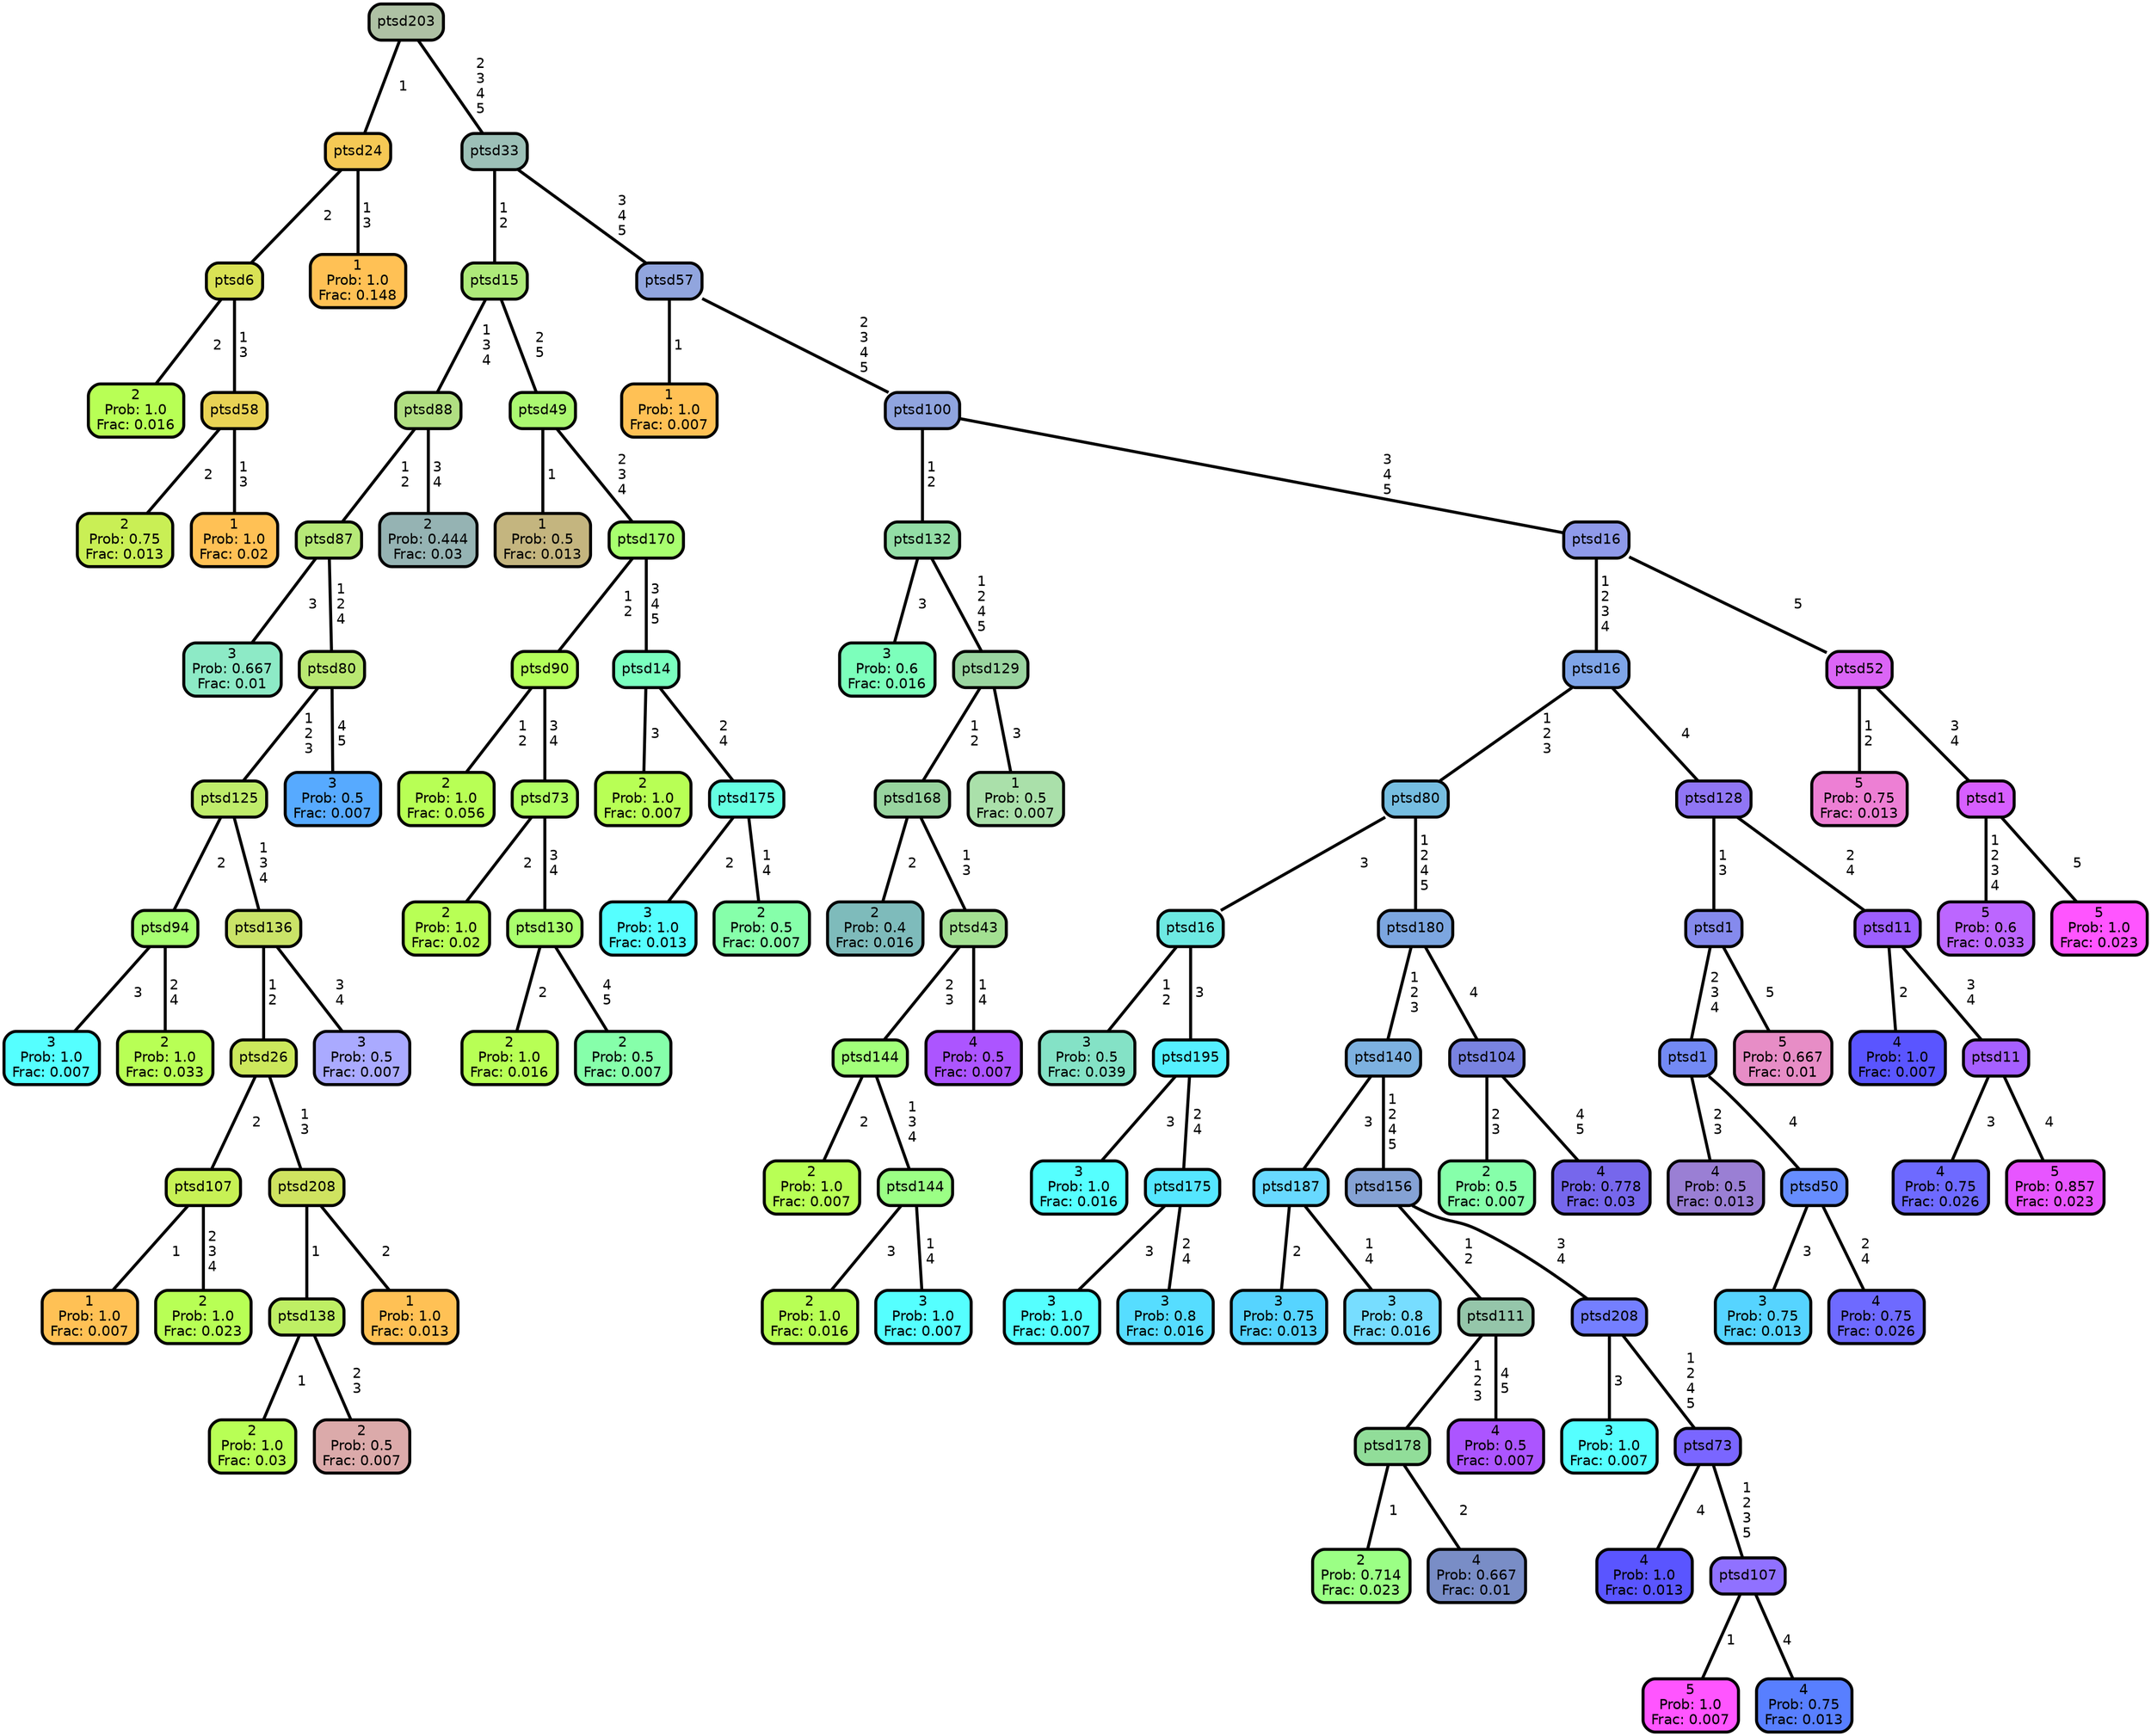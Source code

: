 graph Tree {
node [shape=box, style="filled, rounded",color="black",penwidth="3",fontcolor="black",                 fontname=helvetica] ;
graph [ranksep="0 equally", splines=straight,                 bgcolor=transparent, dpi=200] ;
edge [fontname=helvetica, color=black] ;
0 [label="2
Prob: 1.0
Frac: 0.016", fillcolor="#b8ff55"] ;
1 [label="ptsd6", fillcolor="#d9e255"] ;
2 [label="2
Prob: 0.75
Frac: 0.013", fillcolor="#c9ef55"] ;
3 [label="ptsd58", fillcolor="#e9d355"] ;
4 [label="1
Prob: 1.0
Frac: 0.02", fillcolor="#ffc155"] ;
5 [label="ptsd24", fillcolor="#f5c955"] ;
6 [label="1
Prob: 1.0
Frac: 0.148", fillcolor="#ffc155"] ;
7 [label="ptsd203", fillcolor="#aec1a4"] ;
8 [label="3
Prob: 0.667
Frac: 0.01", fillcolor="#8deac6"] ;
9 [label="ptsd87", fillcolor="#b6e978"] ;
10 [label="3
Prob: 1.0
Frac: 0.007", fillcolor="#55ffff"] ;
11 [label="ptsd94", fillcolor="#a7ff71"] ;
12 [label="2
Prob: 1.0
Frac: 0.033", fillcolor="#b8ff55"] ;
13 [label="ptsd125", fillcolor="#bfec6b"] ;
14 [label="1
Prob: 1.0
Frac: 0.007", fillcolor="#ffc155"] ;
15 [label="ptsd107", fillcolor="#c7f155"] ;
16 [label="2
Prob: 1.0
Frac: 0.023", fillcolor="#b8ff55"] ;
17 [label="ptsd26", fillcolor="#cce85c"] ;
18 [label="2
Prob: 1.0
Frac: 0.03", fillcolor="#b8ff55"] ;
19 [label="ptsd138", fillcolor="#beef64"] ;
20 [label="2
Prob: 0.5
Frac: 0.007", fillcolor="#dbaaaa"] ;
21 [label="ptsd208", fillcolor="#cfe360"] ;
22 [label="1
Prob: 1.0
Frac: 0.013", fillcolor="#ffc155"] ;
23 [label="ptsd136", fillcolor="#cae368"] ;
24 [label="3
Prob: 0.5
Frac: 0.007", fillcolor="#aaaaff"] ;
25 [label="ptsd80", fillcolor="#b9e872"] ;
26 [label="3
Prob: 0.5
Frac: 0.007", fillcolor="#57aaff"] ;
27 [label="ptsd88", fillcolor="#b1df82"] ;
28 [label="2
Prob: 0.444
Frac: 0.03", fillcolor="#95b3b3"] ;
29 [label="ptsd15", fillcolor="#aeea7a"] ;
30 [label="1
Prob: 0.5
Frac: 0.013", fillcolor="#c4b57f"] ;
31 [label="ptsd49", fillcolor="#abf871"] ;
32 [label="2
Prob: 1.0
Frac: 0.056", fillcolor="#b8ff55"] ;
33 [label="ptsd90", fillcolor="#b4ff5a"] ;
34 [label="2
Prob: 1.0
Frac: 0.02", fillcolor="#b8ff55"] ;
35 [label="ptsd73", fillcolor="#b0ff62"] ;
36 [label="2
Prob: 1.0
Frac: 0.016", fillcolor="#b8ff55"] ;
37 [label="ptsd130", fillcolor="#a9ff6d"] ;
38 [label="2
Prob: 0.5
Frac: 0.007", fillcolor="#86ffaa"] ;
39 [label="ptsd170", fillcolor="#a8ff6f"] ;
40 [label="2
Prob: 1.0
Frac: 0.007", fillcolor="#b8ff55"] ;
41 [label="ptsd14", fillcolor="#7affbf"] ;
42 [label="3
Prob: 1.0
Frac: 0.013", fillcolor="#55ffff"] ;
43 [label="ptsd175", fillcolor="#65ffe2"] ;
44 [label="2
Prob: 0.5
Frac: 0.007", fillcolor="#86ffaa"] ;
45 [label="ptsd33", fillcolor="#9cc0b7"] ;
46 [label="1
Prob: 1.0
Frac: 0.007", fillcolor="#ffc155"] ;
47 [label="ptsd57", fillcolor="#91a5de"] ;
48 [label="3
Prob: 0.6
Frac: 0.016", fillcolor="#7cffbb"] ;
49 [label="ptsd132", fillcolor="#93dea6"] ;
50 [label="2
Prob: 0.4
Frac: 0.016", fillcolor="#7ebbbb"] ;
51 [label="ptsd168", fillcolor="#98d49f"] ;
52 [label="2
Prob: 1.0
Frac: 0.007", fillcolor="#b8ff55"] ;
53 [label="ptsd144", fillcolor="#a2ff7a"] ;
54 [label="2
Prob: 1.0
Frac: 0.016", fillcolor="#b8ff55"] ;
55 [label="ptsd144", fillcolor="#9bff85"] ;
56 [label="3
Prob: 1.0
Frac: 0.007", fillcolor="#55ffff"] ;
57 [label="ptsd43", fillcolor="#a3e092"] ;
58 [label="4
Prob: 0.5
Frac: 0.007", fillcolor="#ac55ff"] ;
59 [label="ptsd129", fillcolor="#9ad5a0"] ;
60 [label="1
Prob: 0.5
Frac: 0.007", fillcolor="#aae0aa"] ;
61 [label="ptsd100", fillcolor="#90a4df"] ;
62 [label="3
Prob: 0.5
Frac: 0.039", fillcolor="#84e2c6"] ;
63 [label="ptsd16", fillcolor="#6de9e2"] ;
64 [label="3
Prob: 1.0
Frac: 0.016", fillcolor="#55ffff"] ;
65 [label="ptsd195", fillcolor="#55f0ff"] ;
66 [label="3
Prob: 1.0
Frac: 0.007", fillcolor="#55ffff"] ;
67 [label="ptsd175", fillcolor="#55e6ff"] ;
68 [label="3
Prob: 0.8
Frac: 0.016", fillcolor="#56ddff"] ;
69 [label="ptsd80", fillcolor="#76bee1"] ;
70 [label="3
Prob: 0.75
Frac: 0.013", fillcolor="#56d4ff"] ;
71 [label="ptsd187", fillcolor="#68d9ff"] ;
72 [label="3
Prob: 0.8
Frac: 0.016", fillcolor="#77ddff"] ;
73 [label="ptsd140", fillcolor="#7db1e0"] ;
74 [label="2
Prob: 0.714
Frac: 0.023", fillcolor="#9bff85"] ;
75 [label="ptsd178", fillcolor="#91dd99"] ;
76 [label="4
Prob: 0.667
Frac: 0.01", fillcolor="#798dc6"] ;
77 [label="ptsd111", fillcolor="#95c6aa"] ;
78 [label="4
Prob: 0.5
Frac: 0.007", fillcolor="#ac55ff"] ;
79 [label="ptsd156", fillcolor="#85a2d4"] ;
80 [label="3
Prob: 1.0
Frac: 0.007", fillcolor="#55ffff"] ;
81 [label="ptsd208", fillcolor="#747fff"] ;
82 [label="4
Prob: 1.0
Frac: 0.013", fillcolor="#5a55ff"] ;
83 [label="ptsd73", fillcolor="#7a66ff"] ;
84 [label="5
Prob: 1.0
Frac: 0.007", fillcolor="#ff55ff"] ;
85 [label="ptsd107", fillcolor="#9071ff"] ;
86 [label="4
Prob: 0.75
Frac: 0.013", fillcolor="#587fff"] ;
87 [label="ptsd180", fillcolor="#7ca6e0"] ;
88 [label="2
Prob: 0.5
Frac: 0.007", fillcolor="#86ffaa"] ;
89 [label="ptsd104", fillcolor="#7983e0"] ;
90 [label="4
Prob: 0.778
Frac: 0.03", fillcolor="#7667ec"] ;
91 [label="ptsd16", fillcolor="#7fa5e8"] ;
92 [label="4
Prob: 0.5
Frac: 0.013", fillcolor="#9a7fd4"] ;
93 [label="ptsd1", fillcolor="#738af4"] ;
94 [label="3
Prob: 0.75
Frac: 0.013", fillcolor="#56d4ff"] ;
95 [label="ptsd50", fillcolor="#668dff"] ;
96 [label="4
Prob: 0.75
Frac: 0.026", fillcolor="#6e6aff"] ;
97 [label="ptsd1", fillcolor="#858aed"] ;
98 [label="5
Prob: 0.667
Frac: 0.01", fillcolor="#e78dc6"] ;
99 [label="ptsd128", fillcolor="#9076f5"] ;
100 [label="4
Prob: 1.0
Frac: 0.007", fillcolor="#5a55ff"] ;
101 [label="ptsd11", fillcolor="#9d5fff"] ;
102 [label="4
Prob: 0.75
Frac: 0.026", fillcolor="#6e6aff"] ;
103 [label="ptsd11", fillcolor="#a660ff"] ;
104 [label="5
Prob: 0.857
Frac: 0.023", fillcolor="#e755ff"] ;
105 [label="ptsd16", fillcolor="#8f9aea"] ;
106 [label="5
Prob: 0.75
Frac: 0.013", fillcolor="#ed7fd4"] ;
107 [label="ptsd52", fillcolor="#db65f6"] ;
108 [label="5
Prob: 0.6
Frac: 0.033", fillcolor="#bc66ff"] ;
109 [label="ptsd1", fillcolor="#d75fff"] ;
110 [label="5
Prob: 1.0
Frac: 0.023", fillcolor="#ff55ff"] ;
1 -- 0 [label=" 2",penwidth=3] ;
1 -- 3 [label=" 1\n 3",penwidth=3] ;
3 -- 2 [label=" 2",penwidth=3] ;
3 -- 4 [label=" 1\n 3",penwidth=3] ;
5 -- 1 [label=" 2",penwidth=3] ;
5 -- 6 [label=" 1\n 3",penwidth=3] ;
7 -- 5 [label=" 1",penwidth=3] ;
7 -- 45 [label=" 2\n 3\n 4\n 5",penwidth=3] ;
9 -- 8 [label=" 3",penwidth=3] ;
9 -- 25 [label=" 1\n 2\n 4",penwidth=3] ;
11 -- 10 [label=" 3",penwidth=3] ;
11 -- 12 [label=" 2\n 4",penwidth=3] ;
13 -- 11 [label=" 2",penwidth=3] ;
13 -- 23 [label=" 1\n 3\n 4",penwidth=3] ;
15 -- 14 [label=" 1",penwidth=3] ;
15 -- 16 [label=" 2\n 3\n 4",penwidth=3] ;
17 -- 15 [label=" 2",penwidth=3] ;
17 -- 21 [label=" 1\n 3",penwidth=3] ;
19 -- 18 [label=" 1",penwidth=3] ;
19 -- 20 [label=" 2\n 3",penwidth=3] ;
21 -- 19 [label=" 1",penwidth=3] ;
21 -- 22 [label=" 2",penwidth=3] ;
23 -- 17 [label=" 1\n 2",penwidth=3] ;
23 -- 24 [label=" 3\n 4",penwidth=3] ;
25 -- 13 [label=" 1\n 2\n 3",penwidth=3] ;
25 -- 26 [label=" 4\n 5",penwidth=3] ;
27 -- 9 [label=" 1\n 2",penwidth=3] ;
27 -- 28 [label=" 3\n 4",penwidth=3] ;
29 -- 27 [label=" 1\n 3\n 4",penwidth=3] ;
29 -- 31 [label=" 2\n 5",penwidth=3] ;
31 -- 30 [label=" 1",penwidth=3] ;
31 -- 39 [label=" 2\n 3\n 4",penwidth=3] ;
33 -- 32 [label=" 1\n 2",penwidth=3] ;
33 -- 35 [label=" 3\n 4",penwidth=3] ;
35 -- 34 [label=" 2",penwidth=3] ;
35 -- 37 [label=" 3\n 4",penwidth=3] ;
37 -- 36 [label=" 2",penwidth=3] ;
37 -- 38 [label=" 4\n 5",penwidth=3] ;
39 -- 33 [label=" 1\n 2",penwidth=3] ;
39 -- 41 [label=" 3\n 4\n 5",penwidth=3] ;
41 -- 40 [label=" 3",penwidth=3] ;
41 -- 43 [label=" 2\n 4",penwidth=3] ;
43 -- 42 [label=" 2",penwidth=3] ;
43 -- 44 [label=" 1\n 4",penwidth=3] ;
45 -- 29 [label=" 1\n 2",penwidth=3] ;
45 -- 47 [label=" 3\n 4\n 5",penwidth=3] ;
47 -- 46 [label=" 1",penwidth=3] ;
47 -- 61 [label=" 2\n 3\n 4\n 5",penwidth=3] ;
49 -- 48 [label=" 3",penwidth=3] ;
49 -- 59 [label=" 1\n 2\n 4\n 5",penwidth=3] ;
51 -- 50 [label=" 2",penwidth=3] ;
51 -- 57 [label=" 1\n 3",penwidth=3] ;
53 -- 52 [label=" 2",penwidth=3] ;
53 -- 55 [label=" 1\n 3\n 4",penwidth=3] ;
55 -- 54 [label=" 3",penwidth=3] ;
55 -- 56 [label=" 1\n 4",penwidth=3] ;
57 -- 53 [label=" 2\n 3",penwidth=3] ;
57 -- 58 [label=" 1\n 4",penwidth=3] ;
59 -- 51 [label=" 1\n 2",penwidth=3] ;
59 -- 60 [label=" 3",penwidth=3] ;
61 -- 49 [label=" 1\n 2",penwidth=3] ;
61 -- 105 [label=" 3\n 4\n 5",penwidth=3] ;
63 -- 62 [label=" 1\n 2",penwidth=3] ;
63 -- 65 [label=" 3",penwidth=3] ;
65 -- 64 [label=" 3",penwidth=3] ;
65 -- 67 [label=" 2\n 4",penwidth=3] ;
67 -- 66 [label=" 3",penwidth=3] ;
67 -- 68 [label=" 2\n 4",penwidth=3] ;
69 -- 63 [label=" 3",penwidth=3] ;
69 -- 87 [label=" 1\n 2\n 4\n 5",penwidth=3] ;
71 -- 70 [label=" 2",penwidth=3] ;
71 -- 72 [label=" 1\n 4",penwidth=3] ;
73 -- 71 [label=" 3",penwidth=3] ;
73 -- 79 [label=" 1\n 2\n 4\n 5",penwidth=3] ;
75 -- 74 [label=" 1",penwidth=3] ;
75 -- 76 [label=" 2",penwidth=3] ;
77 -- 75 [label=" 1\n 2\n 3",penwidth=3] ;
77 -- 78 [label=" 4\n 5",penwidth=3] ;
79 -- 77 [label=" 1\n 2",penwidth=3] ;
79 -- 81 [label=" 3\n 4",penwidth=3] ;
81 -- 80 [label=" 3",penwidth=3] ;
81 -- 83 [label=" 1\n 2\n 4\n 5",penwidth=3] ;
83 -- 82 [label=" 4",penwidth=3] ;
83 -- 85 [label=" 1\n 2\n 3\n 5",penwidth=3] ;
85 -- 84 [label=" 1",penwidth=3] ;
85 -- 86 [label=" 4",penwidth=3] ;
87 -- 73 [label=" 1\n 2\n 3",penwidth=3] ;
87 -- 89 [label=" 4",penwidth=3] ;
89 -- 88 [label=" 2\n 3",penwidth=3] ;
89 -- 90 [label=" 4\n 5",penwidth=3] ;
91 -- 69 [label=" 1\n 2\n 3",penwidth=3] ;
91 -- 99 [label=" 4",penwidth=3] ;
93 -- 92 [label=" 2\n 3",penwidth=3] ;
93 -- 95 [label=" 4",penwidth=3] ;
95 -- 94 [label=" 3",penwidth=3] ;
95 -- 96 [label=" 2\n 4",penwidth=3] ;
97 -- 93 [label=" 2\n 3\n 4",penwidth=3] ;
97 -- 98 [label=" 5",penwidth=3] ;
99 -- 97 [label=" 1\n 3",penwidth=3] ;
99 -- 101 [label=" 2\n 4",penwidth=3] ;
101 -- 100 [label=" 2",penwidth=3] ;
101 -- 103 [label=" 3\n 4",penwidth=3] ;
103 -- 102 [label=" 3",penwidth=3] ;
103 -- 104 [label=" 4",penwidth=3] ;
105 -- 91 [label=" 1\n 2\n 3\n 4",penwidth=3] ;
105 -- 107 [label=" 5",penwidth=3] ;
107 -- 106 [label=" 1\n 2",penwidth=3] ;
107 -- 109 [label=" 3\n 4",penwidth=3] ;
109 -- 108 [label=" 1\n 2\n 3\n 4",penwidth=3] ;
109 -- 110 [label=" 5",penwidth=3] ;
{rank = same;}}